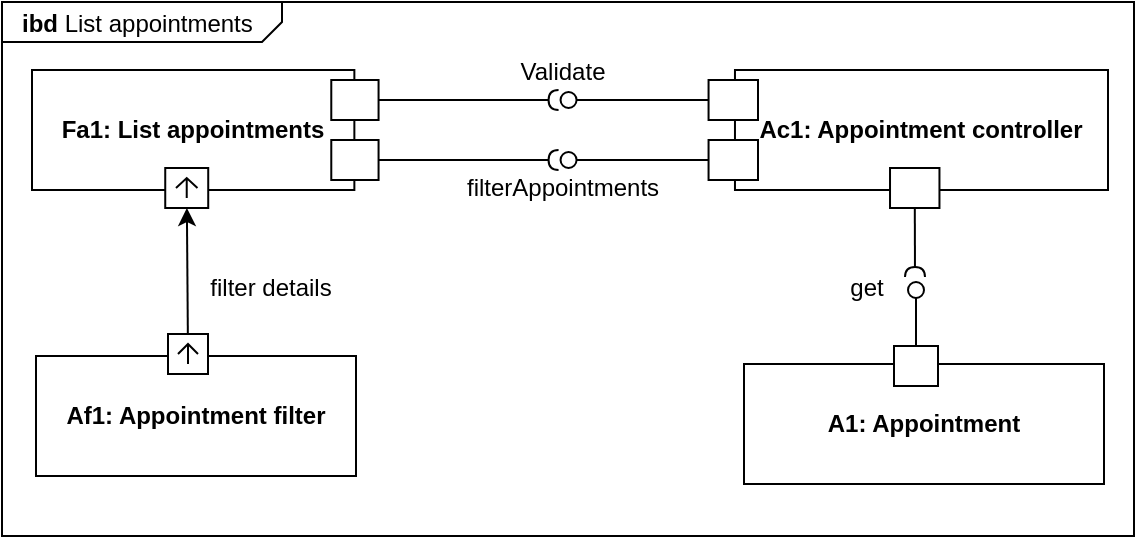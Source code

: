 <mxfile version="24.4.10" type="github">
  <diagram name="Página-1" id="OjfzOeJ50xdIB8hj7lMI">
    <mxGraphModel dx="1619" dy="859" grid="0" gridSize="10" guides="1" tooltips="1" connect="1" arrows="1" fold="1" page="0" pageScale="1" pageWidth="827" pageHeight="1169" math="0" shadow="0">
      <root>
        <mxCell id="0" />
        <mxCell id="1" parent="0" />
        <mxCell id="dqx0YqeOlOBD29Ksgxdq-2" value="&lt;p style=&quot;margin:0px;margin-top:4px;margin-left:10px;text-align:left;&quot;&gt;&lt;b&gt;ibd&lt;/b&gt;&amp;nbsp;List appointments&lt;/p&gt;" style="html=1;shape=mxgraph.sysml.package;labelX=140.57;align=left;spacingLeft=10;html=1;overflow=fill;whiteSpace=wrap;recursiveResize=0;" parent="1" vertex="1">
          <mxGeometry x="-745" y="-208" width="566" height="267" as="geometry" />
        </mxCell>
        <mxCell id="dqx0YqeOlOBD29Ksgxdq-3" style="rounded=0;orthogonalLoop=1;jettySize=auto;html=1;" parent="1" source="dqx0YqeOlOBD29Ksgxdq-6" target="dqx0YqeOlOBD29Ksgxdq-20" edge="1">
          <mxGeometry relative="1" as="geometry" />
        </mxCell>
        <mxCell id="dqx0YqeOlOBD29Ksgxdq-4" value="" style="group" parent="1" vertex="1" connectable="0">
          <mxGeometry x="-712" y="-42" width="144" height="71" as="geometry" />
        </mxCell>
        <mxCell id="dqx0YqeOlOBD29Ksgxdq-5" value="&lt;b&gt;Af1: Appointment filter&lt;/b&gt;" style="rounded=0;whiteSpace=wrap;html=1;fillColor=none;container=0;" parent="dqx0YqeOlOBD29Ksgxdq-4" vertex="1">
          <mxGeometry x="-16" y="11" width="160" height="60" as="geometry" />
        </mxCell>
        <mxCell id="dqx0YqeOlOBD29Ksgxdq-6" value="" style="html=1;shape=mxgraph.sysml.port;sysMLPortType=flowN;" parent="dqx0YqeOlOBD29Ksgxdq-4" vertex="1">
          <mxGeometry x="50" width="20" height="20" as="geometry" />
        </mxCell>
        <mxCell id="dqx0YqeOlOBD29Ksgxdq-7" value="filter details" style="text;html=1;align=center;verticalAlign=middle;resizable=0;points=[];autosize=1;strokeColor=none;fillColor=none;" parent="1" vertex="1">
          <mxGeometry x="-651" y="-78" width="79" height="26" as="geometry" />
        </mxCell>
        <mxCell id="dqx0YqeOlOBD29Ksgxdq-8" value="" style="endArrow=none;html=1;rounded=0;align=center;verticalAlign=top;endFill=0;labelBackgroundColor=none;endSize=2;" parent="1" source="dqx0YqeOlOBD29Ksgxdq-24" target="dqx0YqeOlOBD29Ksgxdq-9" edge="1">
          <mxGeometry relative="1" as="geometry">
            <mxPoint x="-389.72" y="-161" as="sourcePoint" />
          </mxGeometry>
        </mxCell>
        <mxCell id="dqx0YqeOlOBD29Ksgxdq-9" value="" style="ellipse;html=1;fontSize=11;align=center;fillColor=none;points=[];aspect=fixed;resizable=0;verticalAlign=bottom;labelPosition=center;verticalLabelPosition=top;flipH=1;" parent="1" vertex="1">
          <mxGeometry x="-465.72" y="-163" width="8" height="8" as="geometry" />
        </mxCell>
        <mxCell id="dqx0YqeOlOBD29Ksgxdq-10" value="" style="endArrow=none;html=1;rounded=0;align=center;verticalAlign=top;endFill=0;labelBackgroundColor=none;endSize=2;" parent="1" source="dqx0YqeOlOBD29Ksgxdq-21" target="dqx0YqeOlOBD29Ksgxdq-11" edge="1">
          <mxGeometry relative="1" as="geometry" />
        </mxCell>
        <mxCell id="dqx0YqeOlOBD29Ksgxdq-11" value="" style="shape=requiredInterface;html=1;fontSize=11;align=center;fillColor=none;points=[];aspect=fixed;resizable=0;verticalAlign=bottom;labelPosition=center;verticalLabelPosition=top;flipH=1;rotation=0;" parent="1" vertex="1">
          <mxGeometry x="-471.72" y="-164" width="5" height="10" as="geometry" />
        </mxCell>
        <mxCell id="dqx0YqeOlOBD29Ksgxdq-12" value="Validate" style="text;html=1;align=center;verticalAlign=middle;resizable=0;points=[];autosize=1;strokeColor=none;fillColor=none;" parent="1" vertex="1">
          <mxGeometry x="-494.72" y="-186" width="60" height="26" as="geometry" />
        </mxCell>
        <mxCell id="dqx0YqeOlOBD29Ksgxdq-15" value="" style="endArrow=none;html=1;rounded=0;align=center;verticalAlign=top;endFill=0;labelBackgroundColor=none;endSize=2;" parent="1" source="dqx0YqeOlOBD29Ksgxdq-25" target="dqx0YqeOlOBD29Ksgxdq-16" edge="1">
          <mxGeometry relative="1" as="geometry" />
        </mxCell>
        <mxCell id="dqx0YqeOlOBD29Ksgxdq-16" value="" style="shape=requiredInterface;html=1;fontSize=11;align=center;fillColor=none;points=[];aspect=fixed;resizable=0;verticalAlign=bottom;labelPosition=center;verticalLabelPosition=top;flipH=1;rotation=90;" parent="1" vertex="1">
          <mxGeometry x="-291" y="-78" width="5" height="10" as="geometry" />
        </mxCell>
        <mxCell id="dqx0YqeOlOBD29Ksgxdq-17" value="get" style="text;html=1;align=center;verticalAlign=middle;resizable=0;points=[];autosize=1;strokeColor=none;fillColor=none;" parent="1" vertex="1">
          <mxGeometry x="-330.5" y="-78" width="35" height="26" as="geometry" />
        </mxCell>
        <mxCell id="dqx0YqeOlOBD29Ksgxdq-26" value="" style="group" parent="1" vertex="1" connectable="0">
          <mxGeometry x="-367" y="-36" width="173" height="69" as="geometry" />
        </mxCell>
        <mxCell id="dqx0YqeOlOBD29Ksgxdq-27" value="&lt;b&gt;A1: Appointment&lt;/b&gt;" style="rounded=0;whiteSpace=wrap;html=1;fillColor=none;container=0;" parent="dqx0YqeOlOBD29Ksgxdq-26" vertex="1">
          <mxGeometry x="-7" y="9" width="180" height="60" as="geometry" />
        </mxCell>
        <mxCell id="dqx0YqeOlOBD29Ksgxdq-13" value="" style="endArrow=none;html=1;rounded=0;align=center;verticalAlign=top;endFill=0;labelBackgroundColor=none;endSize=2;" parent="dqx0YqeOlOBD29Ksgxdq-26" source="dqx0YqeOlOBD29Ksgxdq-28" target="dqx0YqeOlOBD29Ksgxdq-14" edge="1">
          <mxGeometry relative="1" as="geometry">
            <mxPoint x="32" y="-19" as="sourcePoint" />
          </mxGeometry>
        </mxCell>
        <mxCell id="dqx0YqeOlOBD29Ksgxdq-14" value="" style="ellipse;html=1;fontSize=11;align=center;fillColor=none;points=[];aspect=fixed;resizable=0;verticalAlign=bottom;labelPosition=center;verticalLabelPosition=top;flipH=1;" parent="dqx0YqeOlOBD29Ksgxdq-26" vertex="1">
          <mxGeometry x="75" y="-32" width="8" height="8" as="geometry" />
        </mxCell>
        <mxCell id="dqx0YqeOlOBD29Ksgxdq-28" value="" style="html=1;rounded=0;fillColor=default;" parent="dqx0YqeOlOBD29Ksgxdq-26" vertex="1">
          <mxGeometry x="68" width="22" height="20" as="geometry" />
        </mxCell>
        <mxCell id="dqx0YqeOlOBD29Ksgxdq-23" value="&lt;b&gt;Ac1: Appointment controller&lt;/b&gt;" style="rounded=0;whiteSpace=wrap;html=1;fillColor=none;container=0;" parent="1" vertex="1">
          <mxGeometry x="-378.517" y="-174" width="186.517" height="60" as="geometry" />
        </mxCell>
        <mxCell id="dqx0YqeOlOBD29Ksgxdq-24" value="" style="html=1;rounded=0;fillColor=default;" parent="1" vertex="1">
          <mxGeometry x="-391.72" y="-169" width="24.719" height="20" as="geometry" />
        </mxCell>
        <mxCell id="dqx0YqeOlOBD29Ksgxdq-25" value="" style="html=1;rounded=0;container=0;" parent="1" vertex="1">
          <mxGeometry x="-300.989" y="-125" width="24.719" height="20" as="geometry" />
        </mxCell>
        <mxCell id="dqx0YqeOlOBD29Ksgxdq-19" value="&lt;b&gt;Fa1: List appointments&lt;/b&gt;" style="rounded=0;whiteSpace=wrap;html=1;fillColor=none;container=0;" parent="1" vertex="1">
          <mxGeometry x="-730" y="-174" width="161.18" height="60" as="geometry" />
        </mxCell>
        <mxCell id="dqx0YqeOlOBD29Ksgxdq-20" value="" style="html=1;shape=mxgraph.sysml.port;sysMLPortType=flowN;container=0;" parent="1" vertex="1">
          <mxGeometry x="-663.379" y="-125" width="21.491" height="20" as="geometry" />
        </mxCell>
        <mxCell id="dqx0YqeOlOBD29Ksgxdq-21" value="" style="html=1;rounded=0;container=0;" parent="1" vertex="1">
          <mxGeometry x="-580.36" y="-169" width="23.64" height="20" as="geometry" />
        </mxCell>
        <mxCell id="Dpa3kB2xLDw4KTTev1MW-1" value="" style="endArrow=none;html=1;rounded=0;align=center;verticalAlign=top;endFill=0;labelBackgroundColor=none;endSize=2;" edge="1" source="Dpa3kB2xLDw4KTTev1MW-6" target="Dpa3kB2xLDw4KTTev1MW-2" parent="1">
          <mxGeometry relative="1" as="geometry">
            <mxPoint x="-389.72" y="-131" as="sourcePoint" />
          </mxGeometry>
        </mxCell>
        <mxCell id="Dpa3kB2xLDw4KTTev1MW-2" value="" style="ellipse;html=1;fontSize=11;align=center;fillColor=none;points=[];aspect=fixed;resizable=0;verticalAlign=bottom;labelPosition=center;verticalLabelPosition=top;flipH=1;" vertex="1" parent="1">
          <mxGeometry x="-465.72" y="-133" width="8" height="8" as="geometry" />
        </mxCell>
        <mxCell id="Dpa3kB2xLDw4KTTev1MW-3" value="" style="endArrow=none;html=1;rounded=0;align=center;verticalAlign=top;endFill=0;labelBackgroundColor=none;endSize=2;" edge="1" source="Dpa3kB2xLDw4KTTev1MW-7" target="Dpa3kB2xLDw4KTTev1MW-4" parent="1">
          <mxGeometry relative="1" as="geometry" />
        </mxCell>
        <mxCell id="Dpa3kB2xLDw4KTTev1MW-4" value="" style="shape=requiredInterface;html=1;fontSize=11;align=center;fillColor=none;points=[];aspect=fixed;resizable=0;verticalAlign=bottom;labelPosition=center;verticalLabelPosition=top;flipH=1;rotation=0;" vertex="1" parent="1">
          <mxGeometry x="-471.72" y="-134" width="5" height="10" as="geometry" />
        </mxCell>
        <mxCell id="Dpa3kB2xLDw4KTTev1MW-5" value="filterAppointments" style="text;html=1;align=center;verticalAlign=middle;resizable=0;points=[];autosize=1;strokeColor=none;fillColor=none;" vertex="1" parent="1">
          <mxGeometry x="-521.72" y="-128" width="114" height="26" as="geometry" />
        </mxCell>
        <mxCell id="Dpa3kB2xLDw4KTTev1MW-6" value="" style="html=1;rounded=0;fillColor=default;" vertex="1" parent="1">
          <mxGeometry x="-391.72" y="-139" width="24.719" height="20" as="geometry" />
        </mxCell>
        <mxCell id="Dpa3kB2xLDw4KTTev1MW-7" value="" style="html=1;rounded=0;container=0;" vertex="1" parent="1">
          <mxGeometry x="-580.36" y="-139" width="23.64" height="20" as="geometry" />
        </mxCell>
      </root>
    </mxGraphModel>
  </diagram>
</mxfile>
